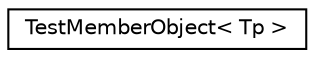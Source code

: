 digraph "Graphical Class Hierarchy"
{
  edge [fontname="Helvetica",fontsize="10",labelfontname="Helvetica",labelfontsize="10"];
  node [fontname="Helvetica",fontsize="10",shape=record];
  rankdir="LR";
  Node0 [label="TestMemberObject\< Tp \>",height=0.2,width=0.4,color="black", fillcolor="white", style="filled",URL="$struct_test_member_object.html"];
}
